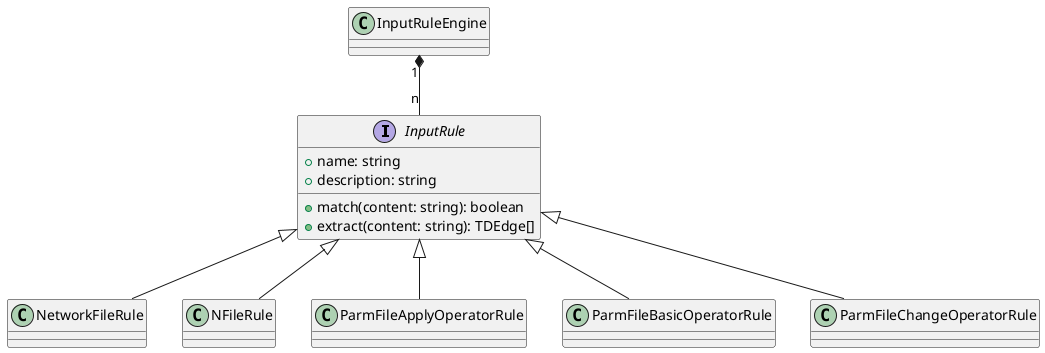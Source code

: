 @startuml

interface InputRule {
    + name: string
    + description: string
    + match(content: string): boolean
    + extract(content: string): TDEdge[]
}

class NetworkFileRule {
}

class NFileRule {
}

class ParmFileApplyOperatorRule {
}

class ParmFileBasicOperatorRule {
}

class ParmFileChangeOperatorRule {
}

InputRule <|-- NetworkFileRule
InputRule <|-- NFileRule
InputRule <|-- ParmFileApplyOperatorRule
InputRule <|-- ParmFileBasicOperatorRule
InputRule <|-- ParmFileChangeOperatorRule

InputRuleEngine "1" *-- "n" InputRule

@enduml
